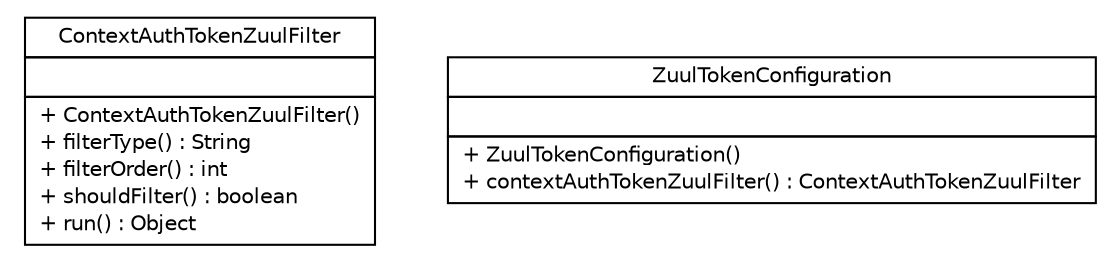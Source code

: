 #!/usr/local/bin/dot
#
# Class diagram 
# Generated by UMLGraph version R5_6-24-gf6e263 (http://www.umlgraph.org/)
#

digraph G {
	edge [fontname="Helvetica",fontsize=10,labelfontname="Helvetica",labelfontsize=10];
	node [fontname="Helvetica",fontsize=10,shape=plaintext];
	nodesep=0.25;
	ranksep=0.5;
	// cn.home1.oss.lib.security.internal.zuul.ContextAuthTokenZuulFilter
	c273 [label=<<table title="cn.home1.oss.lib.security.internal.zuul.ContextAuthTokenZuulFilter" border="0" cellborder="1" cellspacing="0" cellpadding="2" port="p" href="./ContextAuthTokenZuulFilter.html">
		<tr><td><table border="0" cellspacing="0" cellpadding="1">
<tr><td align="center" balign="center"> ContextAuthTokenZuulFilter </td></tr>
		</table></td></tr>
		<tr><td><table border="0" cellspacing="0" cellpadding="1">
<tr><td align="left" balign="left">  </td></tr>
		</table></td></tr>
		<tr><td><table border="0" cellspacing="0" cellpadding="1">
<tr><td align="left" balign="left"> + ContextAuthTokenZuulFilter() </td></tr>
<tr><td align="left" balign="left"> + filterType() : String </td></tr>
<tr><td align="left" balign="left"> + filterOrder() : int </td></tr>
<tr><td align="left" balign="left"> + shouldFilter() : boolean </td></tr>
<tr><td align="left" balign="left"> + run() : Object </td></tr>
		</table></td></tr>
		</table>>, URL="./ContextAuthTokenZuulFilter.html", fontname="Helvetica", fontcolor="black", fontsize=10.0];
	// cn.home1.oss.lib.security.internal.zuul.ZuulTokenConfiguration
	c274 [label=<<table title="cn.home1.oss.lib.security.internal.zuul.ZuulTokenConfiguration" border="0" cellborder="1" cellspacing="0" cellpadding="2" port="p" href="./ZuulTokenConfiguration.html">
		<tr><td><table border="0" cellspacing="0" cellpadding="1">
<tr><td align="center" balign="center"> ZuulTokenConfiguration </td></tr>
		</table></td></tr>
		<tr><td><table border="0" cellspacing="0" cellpadding="1">
<tr><td align="left" balign="left">  </td></tr>
		</table></td></tr>
		<tr><td><table border="0" cellspacing="0" cellpadding="1">
<tr><td align="left" balign="left"> + ZuulTokenConfiguration() </td></tr>
<tr><td align="left" balign="left"> + contextAuthTokenZuulFilter() : ContextAuthTokenZuulFilter </td></tr>
		</table></td></tr>
		</table>>, URL="./ZuulTokenConfiguration.html", fontname="Helvetica", fontcolor="black", fontsize=10.0];
}

